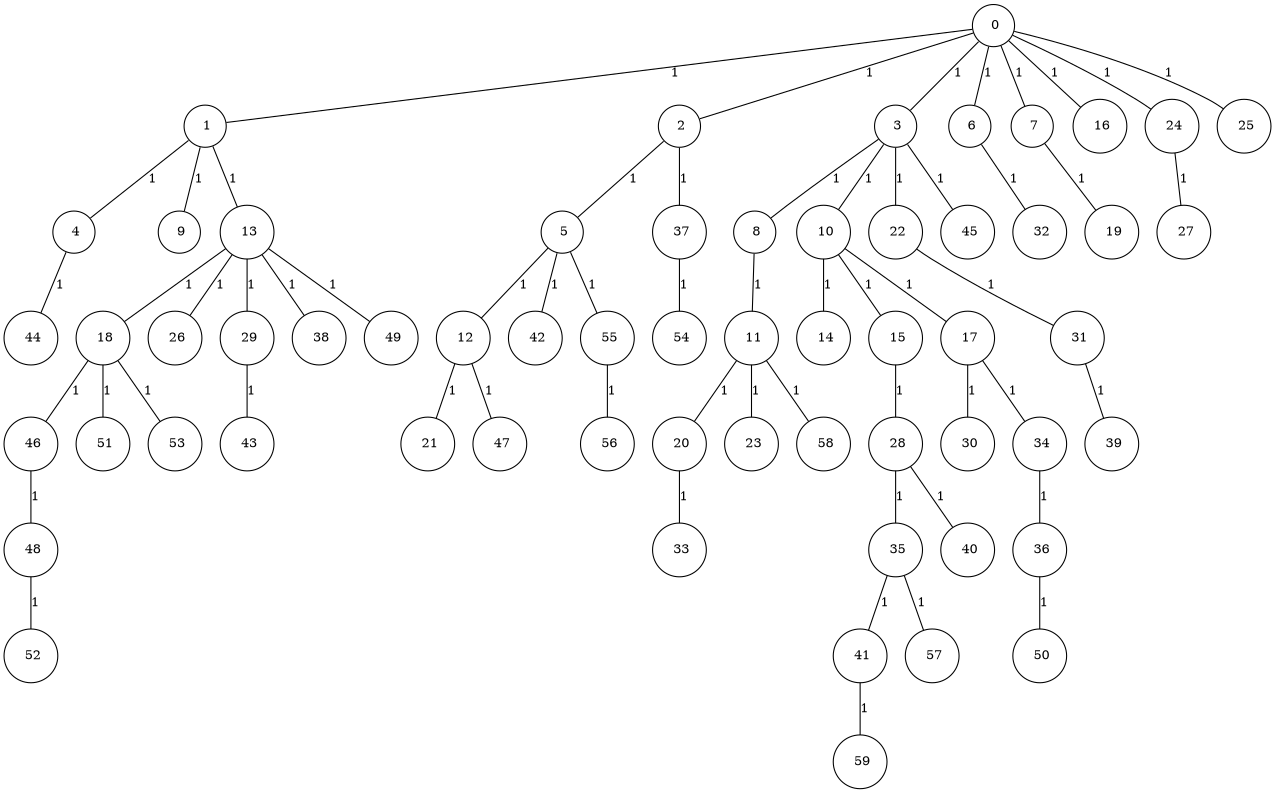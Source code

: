 graph G {
size="8.5,11;"
ratio = "expand;"
fixedsize="true;"
overlap="scale;"
node[shape=circle,width=.12,hight=.12,fontsize=12]
edge[fontsize=12]

0[label=" 0" color=black, pos="0.99200957,1.8732169!"];
1[label=" 1" color=black, pos="0.39553001,1.1954782!"];
2[label=" 2" color=black, pos="0.51521624,1.7154231!"];
3[label=" 3" color=black, pos="0.96657312,1.5261729!"];
4[label=" 4" color=black, pos="0.64481242,1.5888048!"];
5[label=" 5" color=black, pos="2.8422256,0.34273489!"];
6[label=" 6" color=black, pos="0.56019673,1.5311445!"];
7[label=" 7" color=black, pos="1.4580479,2.6236011!"];
8[label=" 8" color=black, pos="1.9225049,0.20771234!"];
9[label=" 9" color=black, pos="1.6520506,2.8016026!"];
10[label=" 10" color=black, pos="1.9843861,1.3258589!"];
11[label=" 11" color=black, pos="2.8070669,0.77138722!"];
12[label=" 12" color=black, pos="2.9093286,2.5669033!"];
13[label=" 13" color=black, pos="1.8800204,0.43119717!"];
14[label=" 14" color=black, pos="2.2702085,1.2167886!"];
15[label=" 15" color=black, pos="2.6023143,0.17831388!"];
16[label=" 16" color=black, pos="0.33720772,1.8428542!"];
17[label=" 17" color=black, pos="0.78921675,1.1565252!"];
18[label=" 18" color=black, pos="1.1614825,0.72456207!"];
19[label=" 19" color=black, pos="2.3344159,2.4204288!"];
20[label=" 20" color=black, pos="0.85614131,0.99529868!"];
21[label=" 21" color=black, pos="0.89697018,0.1763789!"];
22[label=" 22" color=black, pos="1.3888375,1.8954351!"];
23[label=" 23" color=black, pos="1.2335572,0.51597102!"];
24[label=" 24" color=black, pos="1.4597752,2.5600233!"];
25[label=" 25" color=black, pos="0.0032819728,1.0225948!"];
26[label=" 26" color=black, pos="2.1989325,1.1333138!"];
27[label=" 27" color=black, pos="0.24310618,2.777093!"];
28[label=" 28" color=black, pos="2.5410746,2.8354092!"];
29[label=" 29" color=black, pos="2.1988875,0.60522349!"];
30[label=" 30" color=black, pos="2.4049556,2.5788768!"];
31[label=" 31" color=black, pos="0.57440761,0.20927783!"];
32[label=" 32" color=black, pos="0.45367299,0.2831748!"];
33[label=" 33" color=black, pos="1.4858496,1.6217194!"];
34[label=" 34" color=black, pos="0.052926498,1.2181305!"];
35[label=" 35" color=black, pos="0.30877581,0.39528016!"];
36[label=" 36" color=black, pos="2.7676151,1.2878952!"];
37[label=" 37" color=black, pos="0.24247749,2.5542276!"];
38[label=" 38" color=black, pos="0.3937773,1.285946!"];
39[label=" 39" color=black, pos="2.2279522,1.0023677!"];
40[label=" 40" color=black, pos="2.2645249,2.1385801!"];
41[label=" 41" color=black, pos="0.59131215,1.4351566!"];
42[label=" 42" color=black, pos="1.5153327,2.9402713!"];
43[label=" 43" color=black, pos="2.6485105,0.67395897!"];
44[label=" 44" color=black, pos="2.5662409,2.3826282!"];
45[label=" 45" color=black, pos="2.8549729,2.4561515!"];
46[label=" 46" color=black, pos="1.0699601,0.21693505!"];
47[label=" 47" color=black, pos="0.23732128,2.9795374!"];
48[label=" 48" color=black, pos="1.5048453,0.2522207!"];
49[label=" 49" color=black, pos="0.87841703,0.74039611!"];
50[label=" 50" color=black, pos="0.34066433,1.2178583!"];
51[label=" 51" color=black, pos="1.0162189,1.4053005!"];
52[label=" 52" color=black, pos="2.8536715,0.39117811!"];
53[label=" 53" color=black, pos="1.7247845,2.9573944!"];
54[label=" 54" color=black, pos="1.589427,2.0926569!"];
55[label=" 55" color=black, pos="2.3936323,1.3285945!"];
56[label=" 56" color=black, pos="2.1903119,2.9946351!"];
57[label=" 57" color=black, pos="1.2681925,0.46247868!"];
58[label=" 58" color=black, pos="0.41569862,2.5980317!"];
59[label=" 59" color=black, pos="1.5721543,2.0143773!"];
0--1[label="1"]
0--2[label="1"]
0--3[label="1"]
0--6[label="1"]
0--7[label="1"]
0--16[label="1"]
0--24[label="1"]
0--25[label="1"]
1--4[label="1"]
1--9[label="1"]
1--13[label="1"]
2--5[label="1"]
2--37[label="1"]
3--8[label="1"]
3--10[label="1"]
3--22[label="1"]
3--45[label="1"]
4--44[label="1"]
5--12[label="1"]
5--42[label="1"]
5--55[label="1"]
6--32[label="1"]
7--19[label="1"]
8--11[label="1"]
10--14[label="1"]
10--15[label="1"]
10--17[label="1"]
11--20[label="1"]
11--23[label="1"]
11--58[label="1"]
12--21[label="1"]
12--47[label="1"]
13--18[label="1"]
13--26[label="1"]
13--29[label="1"]
13--38[label="1"]
13--49[label="1"]
15--28[label="1"]
17--30[label="1"]
17--34[label="1"]
18--46[label="1"]
18--51[label="1"]
18--53[label="1"]
20--33[label="1"]
22--31[label="1"]
24--27[label="1"]
28--35[label="1"]
28--40[label="1"]
29--43[label="1"]
31--39[label="1"]
34--36[label="1"]
35--41[label="1"]
35--57[label="1"]
36--50[label="1"]
37--54[label="1"]
41--59[label="1"]
46--48[label="1"]
48--52[label="1"]
55--56[label="1"]

}
